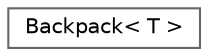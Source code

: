 digraph "Graphical Class Hierarchy"
{
 // LATEX_PDF_SIZE
  bgcolor="transparent";
  edge [fontname=Helvetica,fontsize=10,labelfontname=Helvetica,labelfontsize=10];
  node [fontname=Helvetica,fontsize=10,shape=box,height=0.2,width=0.4];
  rankdir="LR";
  Node0 [id="Node000000",label="Backpack\< T \>",height=0.2,width=0.4,color="grey40", fillcolor="white", style="filled",URL="$class_backpack.html",tooltip="класс рюкзак (Backpack) для складывания урожая"];
}
